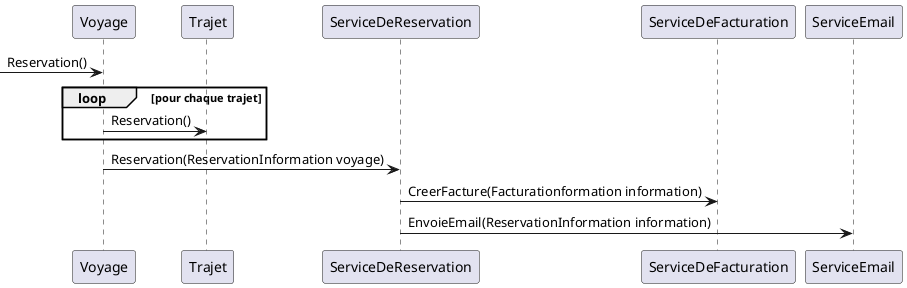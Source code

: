 @startuml sequence

-> Voyage : Reservation()
loop pour chaque trajet
Voyage -> Trajet : Reservation()
end
Voyage -> ServiceDeReservation : Reservation(ReservationInformation voyage)
ServiceDeReservation -> ServiceDeFacturation : CreerFacture(Facturationformation information)
ServiceDeReservation -> ServiceEmail : EnvoieEmail(ReservationInformation information)

@enduml
